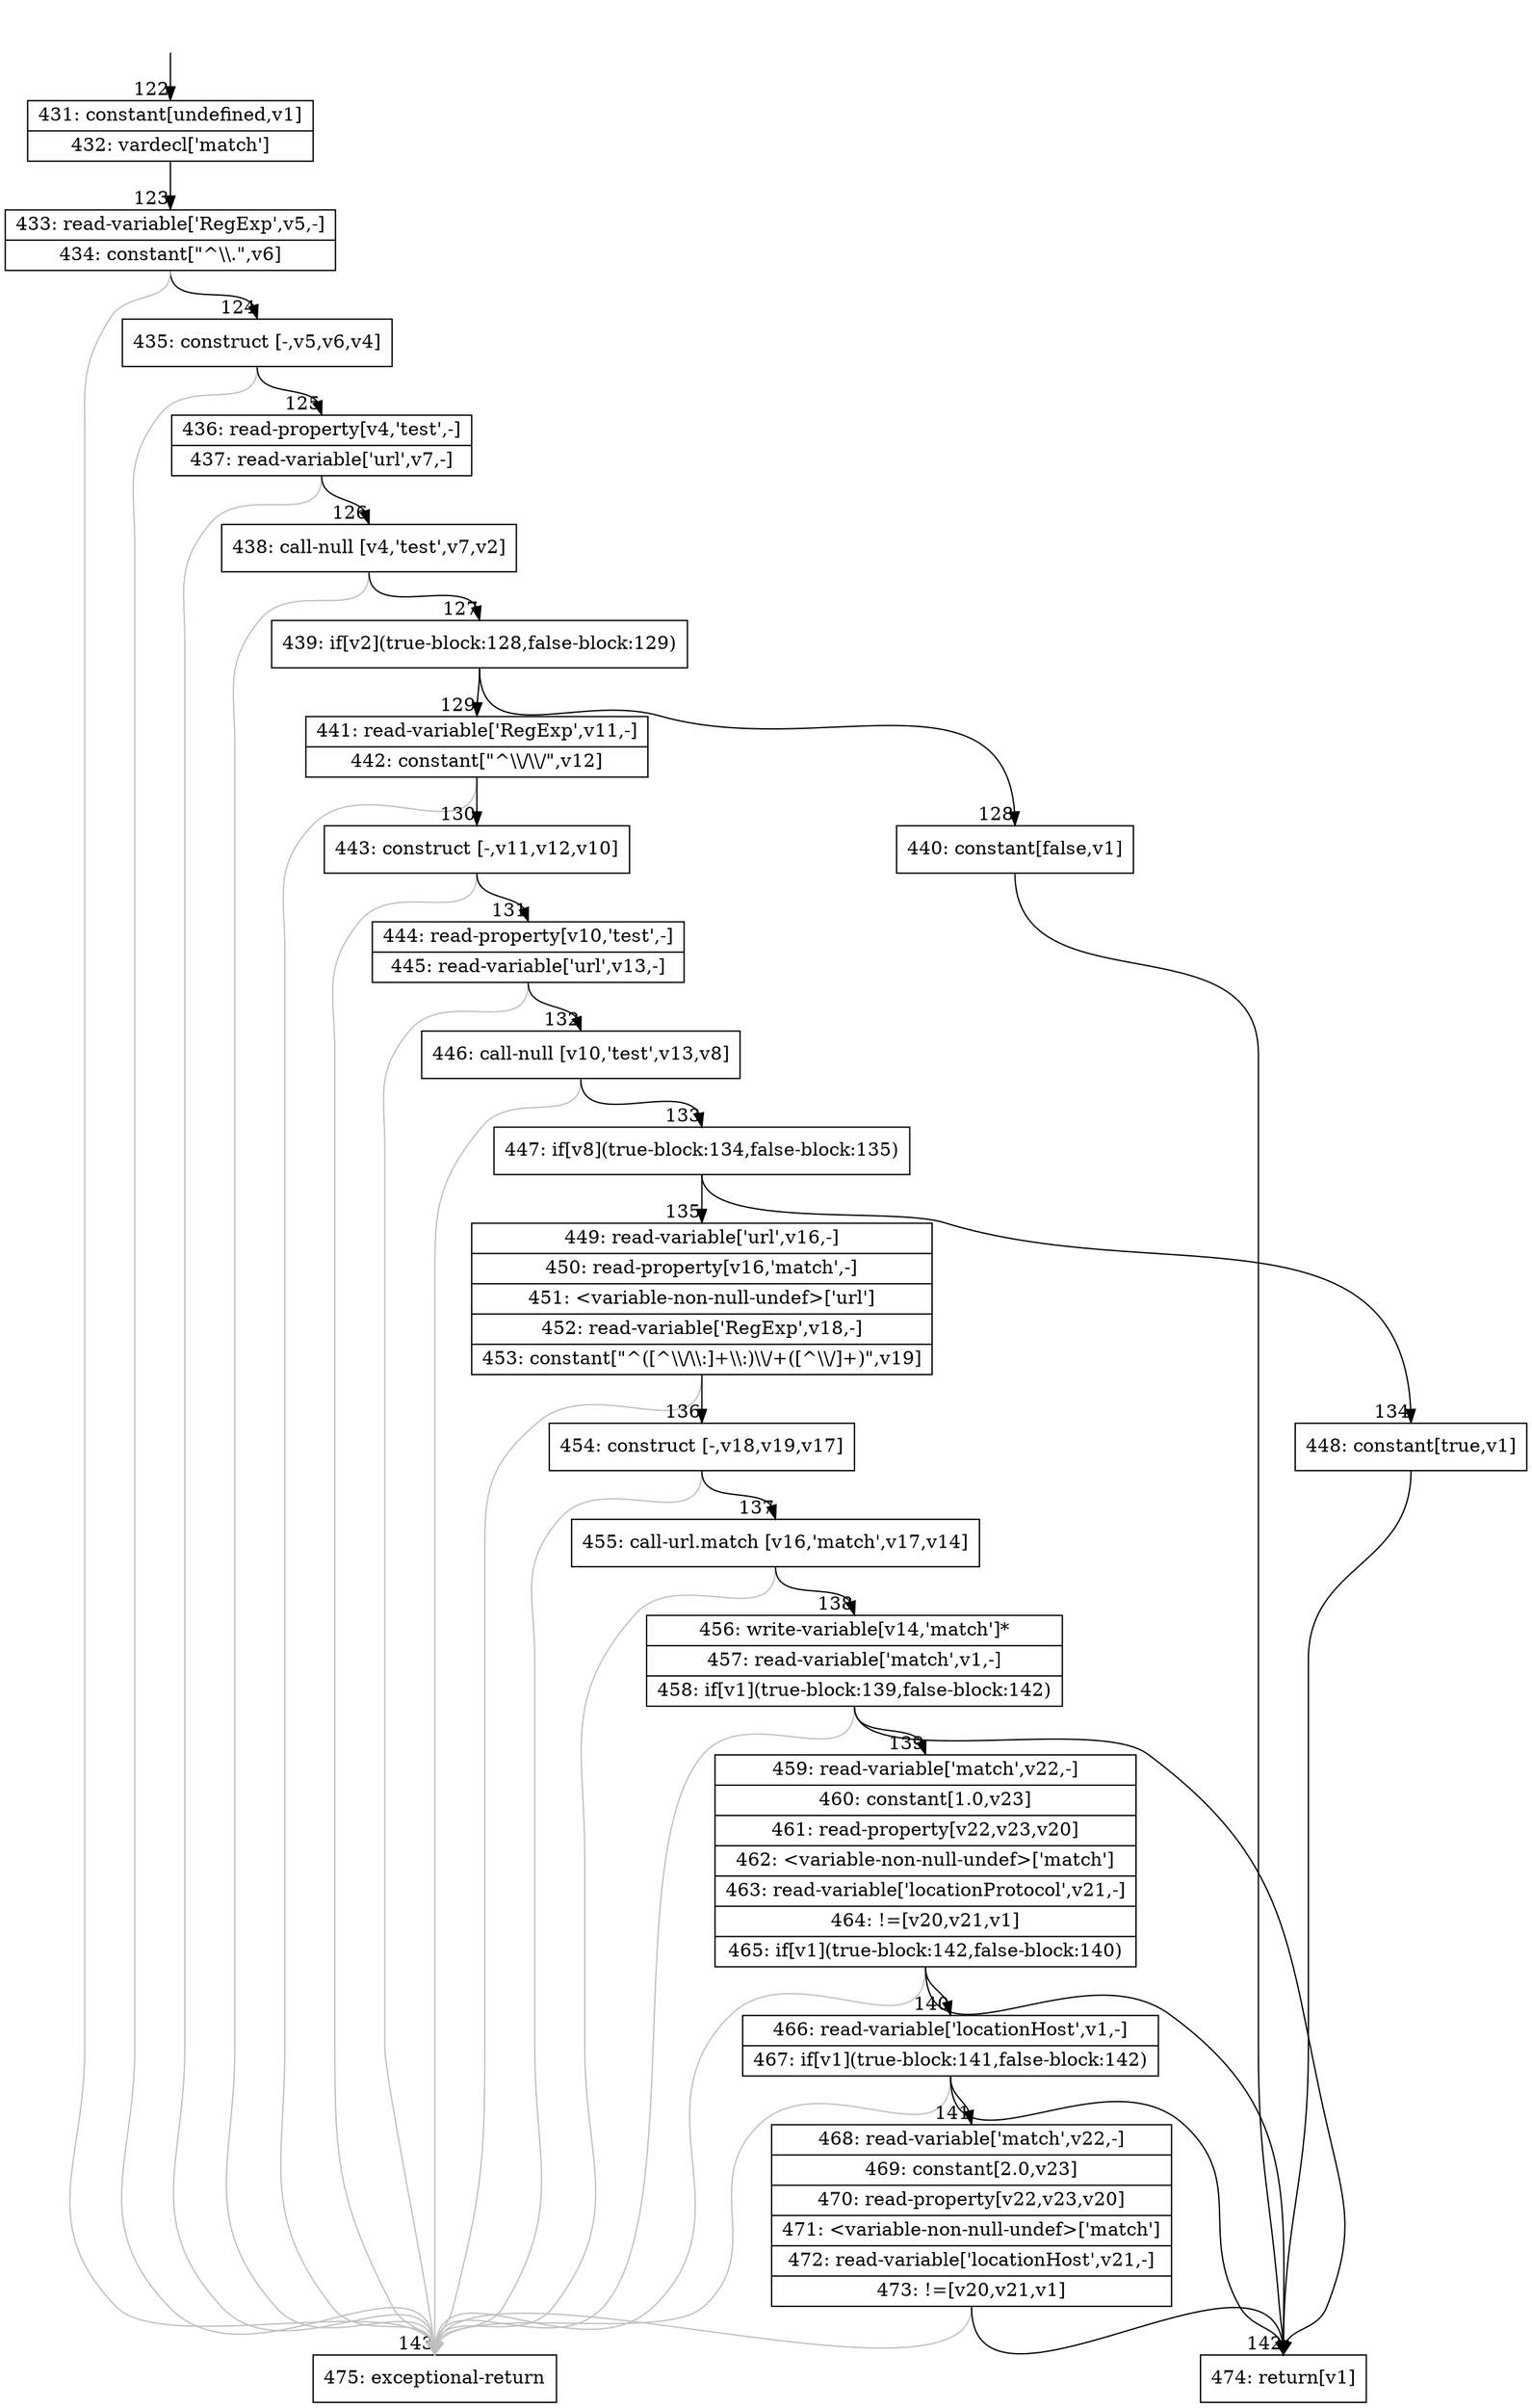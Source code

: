 digraph {
rankdir="TD"
BB_entry17[shape=none,label=""];
BB_entry17 -> BB122 [tailport=s, headport=n, headlabel="    122"]
BB122 [shape=record label="{431: constant[undefined,v1]|432: vardecl['match']}" ] 
BB122 -> BB123 [tailport=s, headport=n, headlabel="      123"]
BB123 [shape=record label="{433: read-variable['RegExp',v5,-]|434: constant[\"^\\\\.\",v6]}" ] 
BB123 -> BB124 [tailport=s, headport=n, headlabel="      124"]
BB123 -> BB143 [tailport=s, headport=n, color=gray, headlabel="      143"]
BB124 [shape=record label="{435: construct [-,v5,v6,v4]}" ] 
BB124 -> BB125 [tailport=s, headport=n, headlabel="      125"]
BB124 -> BB143 [tailport=s, headport=n, color=gray]
BB125 [shape=record label="{436: read-property[v4,'test',-]|437: read-variable['url',v7,-]}" ] 
BB125 -> BB126 [tailport=s, headport=n, headlabel="      126"]
BB125 -> BB143 [tailport=s, headport=n, color=gray]
BB126 [shape=record label="{438: call-null [v4,'test',v7,v2]}" ] 
BB126 -> BB127 [tailport=s, headport=n, headlabel="      127"]
BB126 -> BB143 [tailport=s, headport=n, color=gray]
BB127 [shape=record label="{439: if[v2](true-block:128,false-block:129)}" ] 
BB127 -> BB128 [tailport=s, headport=n, headlabel="      128"]
BB127 -> BB129 [tailport=s, headport=n, headlabel="      129"]
BB128 [shape=record label="{440: constant[false,v1]}" ] 
BB128 -> BB142 [tailport=s, headport=n, headlabel="      142"]
BB129 [shape=record label="{441: read-variable['RegExp',v11,-]|442: constant[\"^\\\\/\\\\/\",v12]}" ] 
BB129 -> BB130 [tailport=s, headport=n, headlabel="      130"]
BB129 -> BB143 [tailport=s, headport=n, color=gray]
BB130 [shape=record label="{443: construct [-,v11,v12,v10]}" ] 
BB130 -> BB131 [tailport=s, headport=n, headlabel="      131"]
BB130 -> BB143 [tailport=s, headport=n, color=gray]
BB131 [shape=record label="{444: read-property[v10,'test',-]|445: read-variable['url',v13,-]}" ] 
BB131 -> BB132 [tailport=s, headport=n, headlabel="      132"]
BB131 -> BB143 [tailport=s, headport=n, color=gray]
BB132 [shape=record label="{446: call-null [v10,'test',v13,v8]}" ] 
BB132 -> BB133 [tailport=s, headport=n, headlabel="      133"]
BB132 -> BB143 [tailport=s, headport=n, color=gray]
BB133 [shape=record label="{447: if[v8](true-block:134,false-block:135)}" ] 
BB133 -> BB134 [tailport=s, headport=n, headlabel="      134"]
BB133 -> BB135 [tailport=s, headport=n, headlabel="      135"]
BB134 [shape=record label="{448: constant[true,v1]}" ] 
BB134 -> BB142 [tailport=s, headport=n]
BB135 [shape=record label="{449: read-variable['url',v16,-]|450: read-property[v16,'match',-]|451: \<variable-non-null-undef\>['url']|452: read-variable['RegExp',v18,-]|453: constant[\"^([^\\\\/\\\\:]+\\\\:)\\\\/+([^\\\\/]+)\",v19]}" ] 
BB135 -> BB136 [tailport=s, headport=n, headlabel="      136"]
BB135 -> BB143 [tailport=s, headport=n, color=gray]
BB136 [shape=record label="{454: construct [-,v18,v19,v17]}" ] 
BB136 -> BB137 [tailport=s, headport=n, headlabel="      137"]
BB136 -> BB143 [tailport=s, headport=n, color=gray]
BB137 [shape=record label="{455: call-url.match [v16,'match',v17,v14]}" ] 
BB137 -> BB138 [tailport=s, headport=n, headlabel="      138"]
BB137 -> BB143 [tailport=s, headport=n, color=gray]
BB138 [shape=record label="{456: write-variable[v14,'match']*|457: read-variable['match',v1,-]|458: if[v1](true-block:139,false-block:142)}" ] 
BB138 -> BB142 [tailport=s, headport=n]
BB138 -> BB139 [tailport=s, headport=n, headlabel="      139"]
BB138 -> BB143 [tailport=s, headport=n, color=gray]
BB139 [shape=record label="{459: read-variable['match',v22,-]|460: constant[1.0,v23]|461: read-property[v22,v23,v20]|462: \<variable-non-null-undef\>['match']|463: read-variable['locationProtocol',v21,-]|464: !=[v20,v21,v1]|465: if[v1](true-block:142,false-block:140)}" ] 
BB139 -> BB142 [tailport=s, headport=n]
BB139 -> BB140 [tailport=s, headport=n, headlabel="      140"]
BB139 -> BB143 [tailport=s, headport=n, color=gray]
BB140 [shape=record label="{466: read-variable['locationHost',v1,-]|467: if[v1](true-block:141,false-block:142)}" ] 
BB140 -> BB142 [tailport=s, headport=n]
BB140 -> BB141 [tailport=s, headport=n, headlabel="      141"]
BB140 -> BB143 [tailport=s, headport=n, color=gray]
BB141 [shape=record label="{468: read-variable['match',v22,-]|469: constant[2.0,v23]|470: read-property[v22,v23,v20]|471: \<variable-non-null-undef\>['match']|472: read-variable['locationHost',v21,-]|473: !=[v20,v21,v1]}" ] 
BB141 -> BB142 [tailport=s, headport=n]
BB141 -> BB143 [tailport=s, headport=n, color=gray]
BB142 [shape=record label="{474: return[v1]}" ] 
BB143 [shape=record label="{475: exceptional-return}" ] 
//#$~ 301
}
